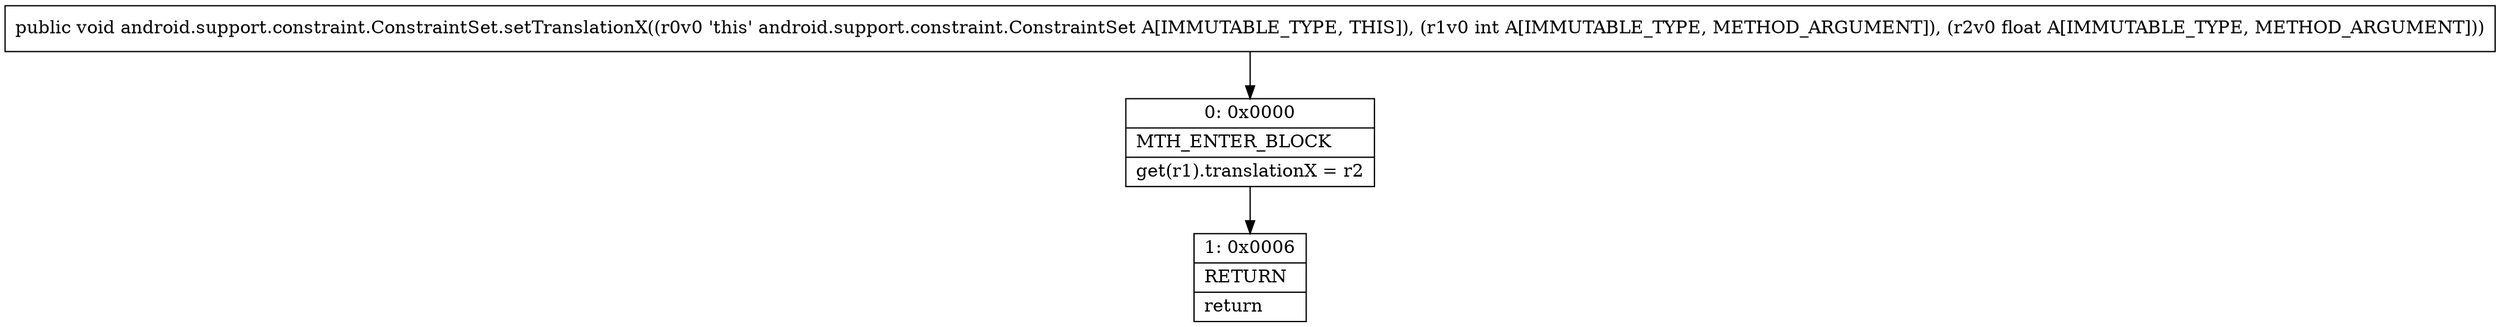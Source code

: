 digraph "CFG forandroid.support.constraint.ConstraintSet.setTranslationX(IF)V" {
Node_0 [shape=record,label="{0\:\ 0x0000|MTH_ENTER_BLOCK\l|get(r1).translationX = r2\l}"];
Node_1 [shape=record,label="{1\:\ 0x0006|RETURN\l|return\l}"];
MethodNode[shape=record,label="{public void android.support.constraint.ConstraintSet.setTranslationX((r0v0 'this' android.support.constraint.ConstraintSet A[IMMUTABLE_TYPE, THIS]), (r1v0 int A[IMMUTABLE_TYPE, METHOD_ARGUMENT]), (r2v0 float A[IMMUTABLE_TYPE, METHOD_ARGUMENT])) }"];
MethodNode -> Node_0;
Node_0 -> Node_1;
}


